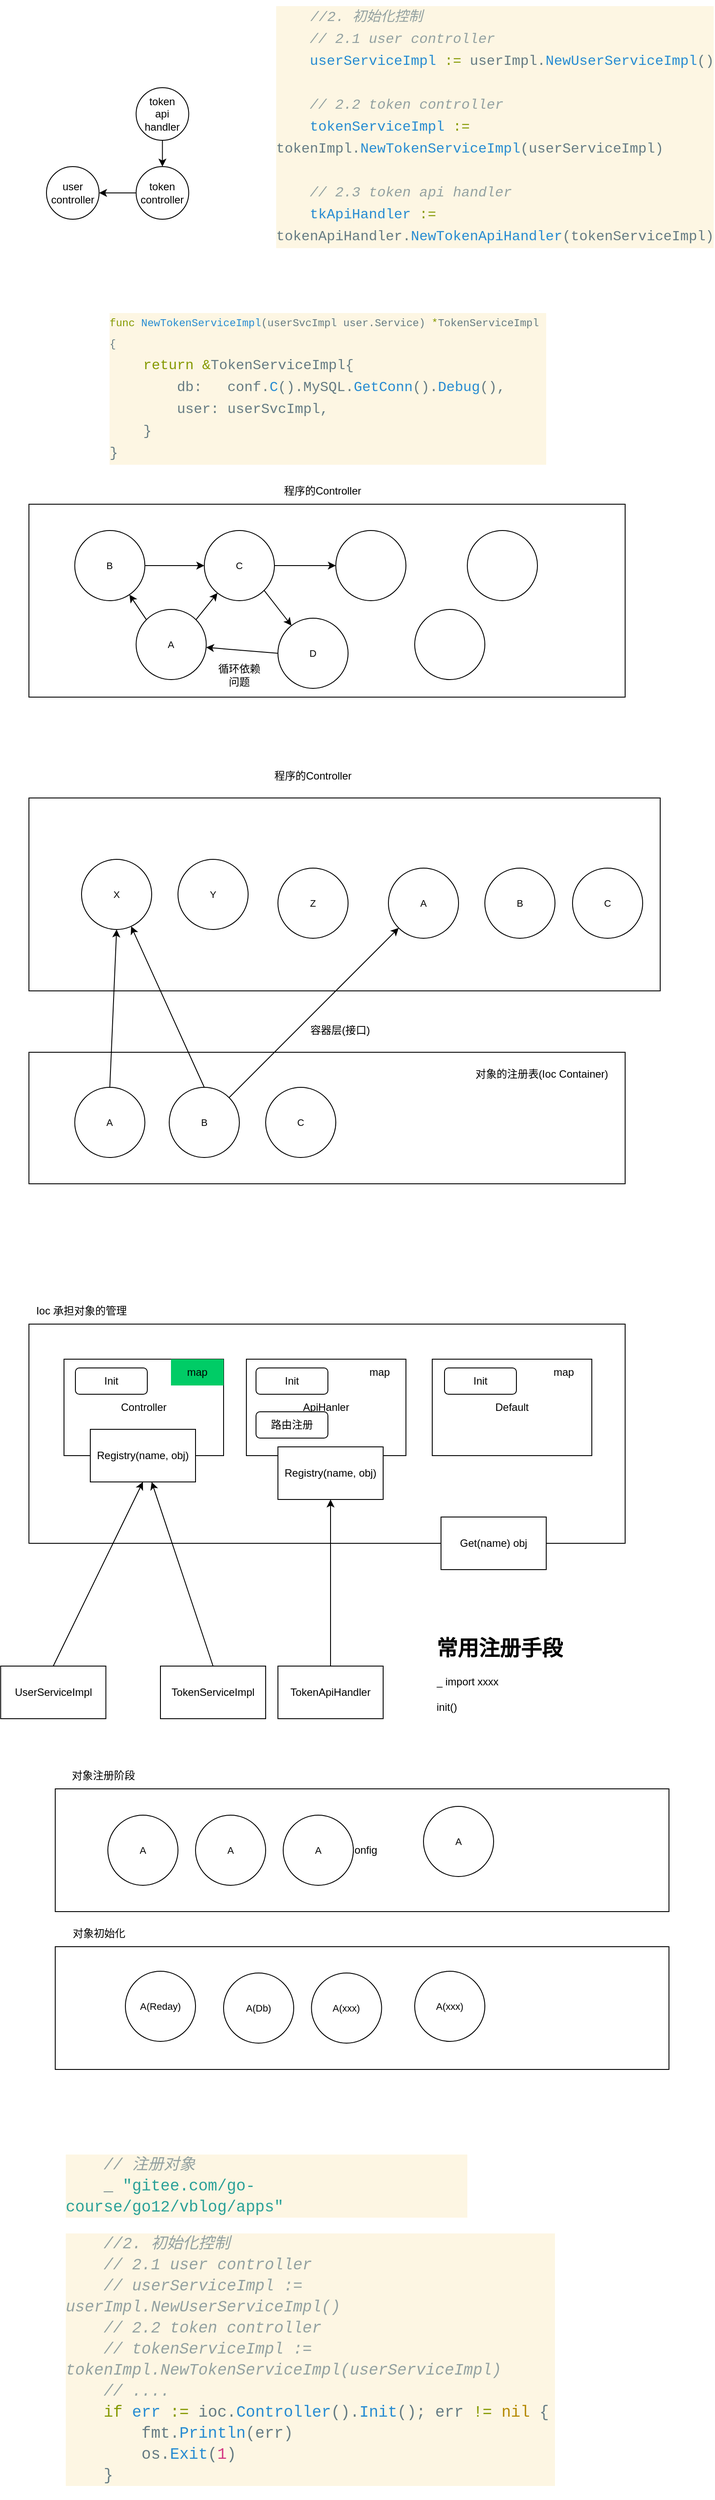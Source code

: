 <mxfile>
    <diagram id="p1_5BQv6YbnnKd3vheeq" name="第 1 页">
        <mxGraphModel dx="1077" dy="537" grid="1" gridSize="10" guides="1" tooltips="1" connect="1" arrows="1" fold="1" page="1" pageScale="1" pageWidth="827" pageHeight="1169" math="0" shadow="0">
            <root>
                <mxCell id="0"/>
                <mxCell id="1" parent="0"/>
                <mxCell id="41" value="" style="rounded=0;whiteSpace=wrap;html=1;fontSize=11;" parent="1" vertex="1">
                    <mxGeometry x="60" y="1210" width="680" height="150" as="geometry"/>
                </mxCell>
                <mxCell id="2" value="user&lt;br&gt;controller" style="ellipse;whiteSpace=wrap;html=1;aspect=fixed;" parent="1" vertex="1">
                    <mxGeometry x="80" y="200" width="60" height="60" as="geometry"/>
                </mxCell>
                <mxCell id="3" style="edgeStyle=none;html=1;exitX=0;exitY=0.5;exitDx=0;exitDy=0;entryX=1;entryY=0.5;entryDx=0;entryDy=0;" parent="1" source="4" target="2" edge="1">
                    <mxGeometry relative="1" as="geometry"/>
                </mxCell>
                <mxCell id="4" value="token&lt;br&gt;controller" style="ellipse;whiteSpace=wrap;html=1;aspect=fixed;" parent="1" vertex="1">
                    <mxGeometry x="182.25" y="200" width="60" height="60" as="geometry"/>
                </mxCell>
                <mxCell id="5" style="edgeStyle=none;html=1;exitX=0.5;exitY=1;exitDx=0;exitDy=0;" parent="1" source="6" target="4" edge="1">
                    <mxGeometry relative="1" as="geometry"/>
                </mxCell>
                <mxCell id="6" value="token&lt;br&gt;api handler" style="ellipse;whiteSpace=wrap;html=1;aspect=fixed;" parent="1" vertex="1">
                    <mxGeometry x="182.25" y="110" width="60" height="60" as="geometry"/>
                </mxCell>
                <mxCell id="7" value="&lt;div style=&quot;color: rgb(101, 123, 131); background-color: rgb(253, 246, 227); font-family: Consolas, &amp;quot;Courier New&amp;quot;, monospace; font-weight: normal; line-height: 24px;&quot;&gt;&lt;div style=&quot;&quot;&gt;&lt;span style=&quot;color: rgb(101, 123, 131);&quot;&gt;&lt;span style=&quot;font-size: 18px;&quot;&gt;&amp;nbsp; &amp;nbsp;&lt;/span&gt;&lt;font style=&quot;font-size: 11px;&quot;&gt; &lt;/font&gt;&lt;/span&gt;&lt;span style=&quot;color: rgb(147, 161, 161); font-style: italic;&quot;&gt;&lt;font size=&quot;3&quot;&gt;//2. 初始化控制&lt;/font&gt;&lt;/span&gt;&lt;/div&gt;&lt;div style=&quot;&quot;&gt;&lt;font size=&quot;3&quot;&gt;&lt;span style=&quot;color: #657b83;&quot;&gt;&amp;nbsp; &amp;nbsp; &lt;/span&gt;&lt;span style=&quot;color: #93a1a1;font-style: italic;&quot;&gt;// 2.1 user controller&lt;/span&gt;&lt;/font&gt;&lt;/div&gt;&lt;div style=&quot;&quot;&gt;&lt;font size=&quot;3&quot;&gt;&lt;span style=&quot;color: #657b83;&quot;&gt;&amp;nbsp; &amp;nbsp; &lt;/span&gt;&lt;span style=&quot;color: #268bd2;&quot;&gt;userServiceImpl&lt;/span&gt;&lt;span style=&quot;color: #657b83;&quot;&gt; &lt;/span&gt;&lt;span style=&quot;color: #859900;&quot;&gt;:=&lt;/span&gt;&lt;span style=&quot;color: #657b83;&quot;&gt; userImpl.&lt;/span&gt;&lt;span style=&quot;color: #268bd2;&quot;&gt;NewUserServiceImpl&lt;/span&gt;&lt;span style=&quot;color: #657b83;&quot;&gt;()&lt;/span&gt;&lt;/font&gt;&lt;/div&gt;&lt;font size=&quot;3&quot;&gt;&lt;br&gt;&lt;/font&gt;&lt;div style=&quot;&quot;&gt;&lt;font size=&quot;3&quot;&gt;&lt;span style=&quot;color: #657b83;&quot;&gt;&amp;nbsp; &amp;nbsp; &lt;/span&gt;&lt;span style=&quot;color: #93a1a1;font-style: italic;&quot;&gt;// 2.2 token controller&lt;/span&gt;&lt;/font&gt;&lt;/div&gt;&lt;div style=&quot;&quot;&gt;&lt;font size=&quot;3&quot;&gt;&lt;span style=&quot;color: #657b83;&quot;&gt;&amp;nbsp; &amp;nbsp; &lt;/span&gt;&lt;span style=&quot;color: #268bd2;&quot;&gt;tokenServiceImpl&lt;/span&gt;&lt;span style=&quot;color: #657b83;&quot;&gt; &lt;/span&gt;&lt;span style=&quot;color: #859900;&quot;&gt;:=&lt;/span&gt;&lt;span style=&quot;color: #657b83;&quot;&gt; tokenImpl.&lt;/span&gt;&lt;span style=&quot;color: #268bd2;&quot;&gt;NewTokenServiceImpl&lt;/span&gt;&lt;span style=&quot;color: #657b83;&quot;&gt;(userServiceImpl)&lt;/span&gt;&lt;/font&gt;&lt;/div&gt;&lt;font size=&quot;3&quot;&gt;&lt;br&gt;&lt;/font&gt;&lt;div style=&quot;&quot;&gt;&lt;font size=&quot;3&quot;&gt;&lt;span style=&quot;color: #657b83;&quot;&gt;&amp;nbsp; &amp;nbsp; &lt;/span&gt;&lt;span style=&quot;color: #93a1a1;font-style: italic;&quot;&gt;// 2.3 token api handler&lt;/span&gt;&lt;/font&gt;&lt;/div&gt;&lt;div style=&quot;&quot;&gt;&lt;font size=&quot;3&quot;&gt;&lt;span style=&quot;color: rgb(101, 123, 131);&quot;&gt;&amp;nbsp; &amp;nbsp; &lt;/span&gt;&lt;span style=&quot;color: rgb(38, 139, 210);&quot;&gt;tkApiHandler&lt;/span&gt;&lt;span style=&quot;color: rgb(101, 123, 131);&quot;&gt; &lt;/span&gt;&lt;span style=&quot;color: rgb(133, 153, 0);&quot;&gt;:=&lt;/span&gt;&lt;span style=&quot;color: rgb(101, 123, 131);&quot;&gt; tokenApiHandler.&lt;/span&gt;&lt;span style=&quot;color: rgb(38, 139, 210);&quot;&gt;NewTokenApiHandler&lt;/span&gt;&lt;span style=&quot;color: rgb(101, 123, 131);&quot;&gt;(tokenServiceImpl)&lt;/span&gt;&lt;/font&gt;&lt;/div&gt;&lt;/div&gt;" style="text;whiteSpace=wrap;html=1;" parent="1" vertex="1">
                    <mxGeometry x="340" y="10" width="470" height="310" as="geometry"/>
                </mxCell>
                <mxCell id="8" value="" style="rounded=0;whiteSpace=wrap;html=1;fontSize=11;" parent="1" vertex="1">
                    <mxGeometry x="60" y="585" width="680" height="220" as="geometry"/>
                </mxCell>
                <mxCell id="16" style="edgeStyle=none;html=1;exitX=1;exitY=0.5;exitDx=0;exitDy=0;fontSize=11;" parent="1" source="9" target="10" edge="1">
                    <mxGeometry relative="1" as="geometry"/>
                </mxCell>
                <mxCell id="9" value="B" style="ellipse;whiteSpace=wrap;html=1;aspect=fixed;fontSize=11;" parent="1" vertex="1">
                    <mxGeometry x="112.25" y="615" width="80" height="80" as="geometry"/>
                </mxCell>
                <mxCell id="19" style="edgeStyle=none;html=1;exitX=1;exitY=1;exitDx=0;exitDy=0;fontSize=11;" parent="1" source="10" target="14" edge="1">
                    <mxGeometry relative="1" as="geometry"/>
                </mxCell>
                <mxCell id="20" style="edgeStyle=none;html=1;exitX=1;exitY=0.5;exitDx=0;exitDy=0;fontSize=11;" parent="1" source="10" target="11" edge="1">
                    <mxGeometry relative="1" as="geometry"/>
                </mxCell>
                <mxCell id="10" value="C" style="ellipse;whiteSpace=wrap;html=1;aspect=fixed;fontSize=11;" parent="1" vertex="1">
                    <mxGeometry x="260" y="615" width="80" height="80" as="geometry"/>
                </mxCell>
                <mxCell id="11" value="" style="ellipse;whiteSpace=wrap;html=1;aspect=fixed;fontSize=11;fontStyle=1" parent="1" vertex="1">
                    <mxGeometry x="410" y="615" width="80" height="80" as="geometry"/>
                </mxCell>
                <mxCell id="12" value="" style="ellipse;whiteSpace=wrap;html=1;aspect=fixed;fontSize=11;fontStyle=1" parent="1" vertex="1">
                    <mxGeometry x="560" y="615" width="80" height="80" as="geometry"/>
                </mxCell>
                <mxCell id="17" style="edgeStyle=none;html=1;exitX=0;exitY=0;exitDx=0;exitDy=0;fontSize=11;" parent="1" source="13" target="9" edge="1">
                    <mxGeometry relative="1" as="geometry"/>
                </mxCell>
                <mxCell id="18" style="edgeStyle=none;html=1;exitX=1;exitY=0;exitDx=0;exitDy=0;fontSize=11;" parent="1" source="13" target="10" edge="1">
                    <mxGeometry relative="1" as="geometry"/>
                </mxCell>
                <mxCell id="13" value="A" style="ellipse;whiteSpace=wrap;html=1;aspect=fixed;fontSize=11;" parent="1" vertex="1">
                    <mxGeometry x="182.25" y="705" width="80" height="80" as="geometry"/>
                </mxCell>
                <mxCell id="22" style="edgeStyle=none;html=1;exitX=0;exitY=0.5;exitDx=0;exitDy=0;" parent="1" source="14" target="13" edge="1">
                    <mxGeometry relative="1" as="geometry"/>
                </mxCell>
                <mxCell id="14" value="D" style="ellipse;whiteSpace=wrap;html=1;aspect=fixed;fontSize=11;" parent="1" vertex="1">
                    <mxGeometry x="344" y="715" width="80" height="80" as="geometry"/>
                </mxCell>
                <mxCell id="15" value="" style="ellipse;whiteSpace=wrap;html=1;aspect=fixed;fontSize=11;" parent="1" vertex="1">
                    <mxGeometry x="500" y="705" width="80" height="80" as="geometry"/>
                </mxCell>
                <mxCell id="21" value="&lt;div style=&quot;color: rgb(101, 123, 131); background-color: rgb(253, 246, 227); font-family: Consolas, &amp;quot;Courier New&amp;quot;, monospace; font-weight: normal; line-height: 24px;&quot;&gt;&lt;div style=&quot;&quot;&gt;&lt;font style=&quot;font-size: 12px;&quot;&gt;&lt;span style=&quot;color: rgb(133, 153, 0);&quot;&gt;func&lt;/span&gt;&lt;span style=&quot;color: rgb(101, 123, 131);&quot;&gt; &lt;/span&gt;&lt;span style=&quot;color: rgb(38, 139, 210);&quot;&gt;NewTokenServiceImpl&lt;/span&gt;&lt;span style=&quot;color: rgb(101, 123, 131);&quot;&gt;(userSvcImpl user.Service) &lt;/span&gt;&lt;span style=&quot;color: rgb(133, 153, 0);&quot;&gt;*&lt;/span&gt;&lt;span style=&quot;color: rgb(101, 123, 131);&quot;&gt;TokenServiceImpl {&lt;/span&gt;&lt;/font&gt;&lt;/div&gt;&lt;div style=&quot;&quot;&gt;&lt;font size=&quot;3&quot;&gt;&lt;span style=&quot;color: #657b83;&quot;&gt;&amp;nbsp; &amp;nbsp; &lt;/span&gt;&lt;span style=&quot;color: #859900;&quot;&gt;return&lt;/span&gt;&lt;span style=&quot;color: #657b83;&quot;&gt; &lt;/span&gt;&lt;span style=&quot;color: #859900;&quot;&gt;&amp;amp;&lt;/span&gt;&lt;span style=&quot;color: #657b83;&quot;&gt;TokenServiceImpl{&lt;/span&gt;&lt;/font&gt;&lt;/div&gt;&lt;div style=&quot;&quot;&gt;&lt;font size=&quot;3&quot;&gt;&lt;span style=&quot;color: #657b83;&quot;&gt;&amp;nbsp; &amp;nbsp; &amp;nbsp; &amp;nbsp; db: &amp;nbsp; conf.&lt;/span&gt;&lt;span style=&quot;color: #268bd2;&quot;&gt;C&lt;/span&gt;&lt;span style=&quot;color: #657b83;&quot;&gt;().MySQL.&lt;/span&gt;&lt;span style=&quot;color: #268bd2;&quot;&gt;GetConn&lt;/span&gt;&lt;span style=&quot;color: #657b83;&quot;&gt;().&lt;/span&gt;&lt;span style=&quot;color: #268bd2;&quot;&gt;Debug&lt;/span&gt;&lt;span style=&quot;color: #657b83;&quot;&gt;(),&lt;/span&gt;&lt;/font&gt;&lt;/div&gt;&lt;div style=&quot;&quot;&gt;&lt;span style=&quot;color: #657b83;&quot;&gt;&lt;font size=&quot;3&quot;&gt;&amp;nbsp; &amp;nbsp; &amp;nbsp; &amp;nbsp; user: userSvcImpl,&lt;/font&gt;&lt;/span&gt;&lt;/div&gt;&lt;div style=&quot;&quot;&gt;&lt;span style=&quot;color: #657b83;&quot;&gt;&lt;font size=&quot;3&quot;&gt;&amp;nbsp; &amp;nbsp; }&lt;/font&gt;&lt;/span&gt;&lt;/div&gt;&lt;div style=&quot;&quot;&gt;&lt;span style=&quot;color: rgb(101, 123, 131);&quot;&gt;&lt;font size=&quot;3&quot;&gt;}&lt;/font&gt;&lt;/span&gt;&lt;/div&gt;&lt;/div&gt;" style="text;whiteSpace=wrap;html=1;fontSize=11;" parent="1" vertex="1">
                    <mxGeometry x="150" y="360" width="500" height="150" as="geometry"/>
                </mxCell>
                <mxCell id="23" value="循环依赖问题" style="text;html=1;strokeColor=none;fillColor=none;align=center;verticalAlign=middle;whiteSpace=wrap;rounded=0;" parent="1" vertex="1">
                    <mxGeometry x="270" y="765" width="60" height="30" as="geometry"/>
                </mxCell>
                <mxCell id="26" value="" style="rounded=0;whiteSpace=wrap;html=1;fontSize=11;" parent="1" vertex="1">
                    <mxGeometry x="60" y="920" width="720" height="220" as="geometry"/>
                </mxCell>
                <mxCell id="28" value="X" style="ellipse;whiteSpace=wrap;html=1;aspect=fixed;fontSize=11;" parent="1" vertex="1">
                    <mxGeometry x="120" y="990" width="80" height="80" as="geometry"/>
                </mxCell>
                <mxCell id="42" value="程序的Controller" style="text;html=1;strokeColor=none;fillColor=none;align=center;verticalAlign=middle;whiteSpace=wrap;rounded=0;" parent="1" vertex="1">
                    <mxGeometry x="330" y="555" width="130" height="30" as="geometry"/>
                </mxCell>
                <mxCell id="43" value="程序的Controller" style="text;html=1;strokeColor=none;fillColor=none;align=center;verticalAlign=middle;whiteSpace=wrap;rounded=0;" parent="1" vertex="1">
                    <mxGeometry x="319" y="880" width="130" height="30" as="geometry"/>
                </mxCell>
                <mxCell id="44" value="容器层(接口)" style="text;html=1;strokeColor=none;fillColor=none;align=center;verticalAlign=middle;whiteSpace=wrap;rounded=0;" parent="1" vertex="1">
                    <mxGeometry x="370" y="1170" width="90" height="30" as="geometry"/>
                </mxCell>
                <mxCell id="59" style="edgeStyle=none;html=1;exitX=0.5;exitY=0;exitDx=0;exitDy=0;entryX=0.5;entryY=1;entryDx=0;entryDy=0;" parent="1" source="45" target="28" edge="1">
                    <mxGeometry relative="1" as="geometry"/>
                </mxCell>
                <mxCell id="45" value="A" style="ellipse;whiteSpace=wrap;html=1;aspect=fixed;fontSize=11;" parent="1" vertex="1">
                    <mxGeometry x="112.25" y="1250" width="80" height="80" as="geometry"/>
                </mxCell>
                <mxCell id="60" style="edgeStyle=none;html=1;exitX=0.5;exitY=0;exitDx=0;exitDy=0;" parent="1" source="46" target="28" edge="1">
                    <mxGeometry relative="1" as="geometry"/>
                </mxCell>
                <mxCell id="61" style="edgeStyle=none;html=1;exitX=1;exitY=0;exitDx=0;exitDy=0;" parent="1" source="46" target="53" edge="1">
                    <mxGeometry relative="1" as="geometry"/>
                </mxCell>
                <mxCell id="46" value="B" style="ellipse;whiteSpace=wrap;html=1;aspect=fixed;fontSize=11;" parent="1" vertex="1">
                    <mxGeometry x="220" y="1250" width="80" height="80" as="geometry"/>
                </mxCell>
                <mxCell id="47" value="C" style="ellipse;whiteSpace=wrap;html=1;aspect=fixed;fontSize=11;" parent="1" vertex="1">
                    <mxGeometry x="330" y="1250" width="80" height="80" as="geometry"/>
                </mxCell>
                <mxCell id="48" value="Y" style="ellipse;whiteSpace=wrap;html=1;aspect=fixed;fontSize=11;" parent="1" vertex="1">
                    <mxGeometry x="230" y="990" width="80" height="80" as="geometry"/>
                </mxCell>
                <mxCell id="49" value="Z" style="ellipse;whiteSpace=wrap;html=1;aspect=fixed;fontSize=11;" parent="1" vertex="1">
                    <mxGeometry x="344" y="1000" width="80" height="80" as="geometry"/>
                </mxCell>
                <mxCell id="53" value="A" style="ellipse;whiteSpace=wrap;html=1;aspect=fixed;fontSize=11;" parent="1" vertex="1">
                    <mxGeometry x="470" y="1000" width="80" height="80" as="geometry"/>
                </mxCell>
                <mxCell id="54" value="B" style="ellipse;whiteSpace=wrap;html=1;aspect=fixed;fontSize=11;" parent="1" vertex="1">
                    <mxGeometry x="580" y="1000" width="80" height="80" as="geometry"/>
                </mxCell>
                <mxCell id="55" value="C" style="ellipse;whiteSpace=wrap;html=1;aspect=fixed;fontSize=11;" parent="1" vertex="1">
                    <mxGeometry x="680" y="1000" width="80" height="80" as="geometry"/>
                </mxCell>
                <mxCell id="56" value="对象的注册表(Ioc Container)" style="text;html=1;strokeColor=none;fillColor=none;align=center;verticalAlign=middle;whiteSpace=wrap;rounded=0;" parent="1" vertex="1">
                    <mxGeometry x="550" y="1220" width="190" height="30" as="geometry"/>
                </mxCell>
                <mxCell id="62" value="" style="rounded=0;whiteSpace=wrap;html=1;fontSize=11;" parent="1" vertex="1">
                    <mxGeometry x="60" y="1520" width="680" height="250" as="geometry"/>
                </mxCell>
                <mxCell id="65" value="Get(name) obj" style="rounded=0;whiteSpace=wrap;html=1;" parent="1" vertex="1">
                    <mxGeometry x="530" y="1740" width="120" height="60" as="geometry"/>
                </mxCell>
                <mxCell id="68" style="edgeStyle=none;html=1;exitX=0.5;exitY=0;exitDx=0;exitDy=0;entryX=0.5;entryY=1;entryDx=0;entryDy=0;" parent="1" source="66" target="64" edge="1">
                    <mxGeometry relative="1" as="geometry"/>
                </mxCell>
                <mxCell id="66" value="UserServiceImpl&lt;br&gt;" style="rounded=0;whiteSpace=wrap;html=1;" parent="1" vertex="1">
                    <mxGeometry x="27.75" y="1910" width="120" height="60" as="geometry"/>
                </mxCell>
                <mxCell id="69" style="edgeStyle=none;html=1;exitX=0.5;exitY=0;exitDx=0;exitDy=0;" parent="1" source="67" edge="1" target="64">
                    <mxGeometry relative="1" as="geometry">
                        <mxPoint x="220" y="1800" as="targetPoint"/>
                    </mxGeometry>
                </mxCell>
                <mxCell id="67" value="TokenServiceImpl" style="rounded=0;whiteSpace=wrap;html=1;" parent="1" vertex="1">
                    <mxGeometry x="210" y="1910" width="120" height="60" as="geometry"/>
                </mxCell>
                <mxCell id="70" value="&lt;h1&gt;常用注册手段&lt;/h1&gt;&lt;div&gt;_ import xxxx&lt;/div&gt;&lt;div&gt;&lt;br&gt;&lt;/div&gt;&lt;div&gt;init()&lt;/div&gt;" style="text;html=1;strokeColor=none;fillColor=none;spacing=5;spacingTop=-20;whiteSpace=wrap;overflow=hidden;rounded=0;" parent="1" vertex="1">
                    <mxGeometry x="520" y="1870" width="190" height="120" as="geometry"/>
                </mxCell>
                <mxCell id="71" value="Controller" style="rounded=0;whiteSpace=wrap;html=1;" parent="1" vertex="1">
                    <mxGeometry x="100" y="1560" width="182" height="110" as="geometry"/>
                </mxCell>
                <mxCell id="72" value="map" style="text;html=1;strokeColor=none;fillColor=#00CC66;align=center;verticalAlign=middle;whiteSpace=wrap;rounded=0;" parent="1" vertex="1">
                    <mxGeometry x="222" y="1560" width="60" height="30" as="geometry"/>
                </mxCell>
                <mxCell id="73" value="ApiHanler" style="rounded=0;whiteSpace=wrap;html=1;" parent="1" vertex="1">
                    <mxGeometry x="308" y="1560" width="182" height="110" as="geometry"/>
                </mxCell>
                <mxCell id="74" value="map" style="text;html=1;strokeColor=none;fillColor=none;align=center;verticalAlign=middle;whiteSpace=wrap;rounded=0;" parent="1" vertex="1">
                    <mxGeometry x="430" y="1560" width="60" height="30" as="geometry"/>
                </mxCell>
                <mxCell id="75" value="Default" style="rounded=0;whiteSpace=wrap;html=1;" parent="1" vertex="1">
                    <mxGeometry x="520" y="1560" width="182" height="110" as="geometry"/>
                </mxCell>
                <mxCell id="76" value="map" style="text;html=1;strokeColor=none;fillColor=none;align=center;verticalAlign=middle;whiteSpace=wrap;rounded=0;" parent="1" vertex="1">
                    <mxGeometry x="640" y="1560" width="60" height="30" as="geometry"/>
                </mxCell>
                <mxCell id="77" value="Ioc 承担对象的管理" style="text;html=1;strokeColor=none;fillColor=none;align=center;verticalAlign=middle;whiteSpace=wrap;rounded=0;" parent="1" vertex="1">
                    <mxGeometry x="60" y="1490" width="120" height="30" as="geometry"/>
                </mxCell>
                <mxCell id="78" value="Config" style="rounded=0;whiteSpace=wrap;html=1;" parent="1" vertex="1">
                    <mxGeometry x="90" y="2050" width="700" height="140" as="geometry"/>
                </mxCell>
                <mxCell id="79" value="A" style="ellipse;whiteSpace=wrap;html=1;aspect=fixed;fontSize=11;" parent="1" vertex="1">
                    <mxGeometry x="150" y="2080" width="80" height="80" as="geometry"/>
                </mxCell>
                <mxCell id="80" value="A" style="ellipse;whiteSpace=wrap;html=1;aspect=fixed;fontSize=11;" parent="1" vertex="1">
                    <mxGeometry x="250" y="2080" width="80" height="80" as="geometry"/>
                </mxCell>
                <mxCell id="81" value="A" style="ellipse;whiteSpace=wrap;html=1;aspect=fixed;fontSize=11;" parent="1" vertex="1">
                    <mxGeometry x="350" y="2080" width="80" height="80" as="geometry"/>
                </mxCell>
                <mxCell id="82" value="A" style="ellipse;whiteSpace=wrap;html=1;aspect=fixed;fontSize=11;" parent="1" vertex="1">
                    <mxGeometry x="510" y="2070" width="80" height="80" as="geometry"/>
                </mxCell>
                <mxCell id="83" value="对象注册阶段" style="text;html=1;strokeColor=none;fillColor=none;align=center;verticalAlign=middle;whiteSpace=wrap;rounded=0;" parent="1" vertex="1">
                    <mxGeometry x="90" y="2020" width="110" height="30" as="geometry"/>
                </mxCell>
                <mxCell id="84" value="Config" style="rounded=0;whiteSpace=wrap;html=1;" parent="1" vertex="1">
                    <mxGeometry x="90" y="2230" width="700" height="140" as="geometry"/>
                </mxCell>
                <mxCell id="85" value="A(Reday)" style="ellipse;whiteSpace=wrap;html=1;aspect=fixed;fontSize=11;" parent="1" vertex="1">
                    <mxGeometry x="170" y="2258" width="80" height="80" as="geometry"/>
                </mxCell>
                <mxCell id="86" value="A(Db)" style="ellipse;whiteSpace=wrap;html=1;aspect=fixed;fontSize=11;" parent="1" vertex="1">
                    <mxGeometry x="282" y="2260" width="80" height="80" as="geometry"/>
                </mxCell>
                <mxCell id="87" value="A(xxx)" style="ellipse;whiteSpace=wrap;html=1;aspect=fixed;fontSize=11;" parent="1" vertex="1">
                    <mxGeometry x="382.25" y="2260" width="80" height="80" as="geometry"/>
                </mxCell>
                <mxCell id="88" value="A(xxx)" style="ellipse;whiteSpace=wrap;html=1;aspect=fixed;fontSize=11;" parent="1" vertex="1">
                    <mxGeometry x="500" y="2258" width="80" height="80" as="geometry"/>
                </mxCell>
                <mxCell id="89" value="对象初始化" style="text;html=1;strokeColor=none;fillColor=none;align=center;verticalAlign=middle;whiteSpace=wrap;rounded=0;" parent="1" vertex="1">
                    <mxGeometry x="85" y="2200" width="110" height="30" as="geometry"/>
                </mxCell>
                <mxCell id="92" value="Init" style="rounded=1;whiteSpace=wrap;html=1;" parent="1" vertex="1">
                    <mxGeometry x="113" y="1570" width="82" height="30" as="geometry"/>
                </mxCell>
                <mxCell id="93" value="Init" style="rounded=1;whiteSpace=wrap;html=1;" parent="1" vertex="1">
                    <mxGeometry x="319" y="1570" width="82" height="30" as="geometry"/>
                </mxCell>
                <mxCell id="94" value="Init" style="rounded=1;whiteSpace=wrap;html=1;" parent="1" vertex="1">
                    <mxGeometry x="534" y="1570" width="82" height="30" as="geometry"/>
                </mxCell>
                <mxCell id="95" value="&lt;div style=&quot;color: rgb(101, 123, 131); background-color: rgb(253, 246, 227); font-family: Consolas, &amp;quot;Courier New&amp;quot;, monospace; font-weight: normal; font-size: 18px; line-height: 24px;&quot;&gt;&lt;div&gt;&lt;span style=&quot;color: #657b83;&quot;&gt;&amp;nbsp; &amp;nbsp; &lt;/span&gt;&lt;span style=&quot;color: #93a1a1;font-style: italic;&quot;&gt;// 注册对象&lt;/span&gt;&lt;/div&gt;&lt;div&gt;&lt;span style=&quot;color: #657b83;&quot;&gt;&amp;nbsp; &amp;nbsp; _ &lt;/span&gt;&lt;span style=&quot;color: #2aa198;&quot;&gt;&quot;gitee.com/go-course/go12/vblog/apps&quot;&lt;/span&gt;&lt;/div&gt;&lt;/div&gt;" style="text;whiteSpace=wrap;html=1;" parent="1" vertex="1">
                    <mxGeometry x="100" y="2460" width="460" height="70" as="geometry"/>
                </mxCell>
                <mxCell id="96" value="&lt;div style=&quot;color: rgb(101, 123, 131); background-color: rgb(253, 246, 227); font-family: Consolas, &amp;quot;Courier New&amp;quot;, monospace; font-weight: normal; font-size: 18px; line-height: 24px;&quot;&gt;&lt;div&gt;&lt;span style=&quot;color: #657b83;&quot;&gt;&amp;nbsp; &amp;nbsp; &lt;/span&gt;&lt;span style=&quot;color: #93a1a1;font-style: italic;&quot;&gt;//2. 初始化控制&lt;/span&gt;&lt;/div&gt;&lt;div&gt;&lt;span style=&quot;color: #657b83;&quot;&gt;&amp;nbsp; &amp;nbsp; &lt;/span&gt;&lt;span style=&quot;color: #93a1a1;font-style: italic;&quot;&gt;// 2.1 user controller&lt;/span&gt;&lt;/div&gt;&lt;div&gt;&lt;span style=&quot;color: #657b83;&quot;&gt;&amp;nbsp; &amp;nbsp; &lt;/span&gt;&lt;span style=&quot;color: #93a1a1;font-style: italic;&quot;&gt;// userServiceImpl := userImpl.NewUserServiceImpl()&lt;/span&gt;&lt;/div&gt;&lt;div&gt;&lt;span style=&quot;color: #657b83;&quot;&gt;&amp;nbsp; &amp;nbsp; &lt;/span&gt;&lt;span style=&quot;color: #93a1a1;font-style: italic;&quot;&gt;// 2.2 token controller&lt;/span&gt;&lt;/div&gt;&lt;div&gt;&lt;span style=&quot;color: #657b83;&quot;&gt;&amp;nbsp; &amp;nbsp; &lt;/span&gt;&lt;span style=&quot;color: #93a1a1;font-style: italic;&quot;&gt;// tokenServiceImpl := tokenImpl.NewTokenServiceImpl(userServiceImpl)&lt;/span&gt;&lt;/div&gt;&lt;div&gt;&lt;span style=&quot;color: #657b83;&quot;&gt;&amp;nbsp; &amp;nbsp; &lt;/span&gt;&lt;span style=&quot;color: #93a1a1;font-style: italic;&quot;&gt;// ....&lt;/span&gt;&lt;/div&gt;&lt;div&gt;&lt;span style=&quot;color: #657b83;&quot;&gt;&amp;nbsp; &amp;nbsp; &lt;/span&gt;&lt;span style=&quot;color: #859900;&quot;&gt;if&lt;/span&gt;&lt;span style=&quot;color: #657b83;&quot;&gt; &lt;/span&gt;&lt;span style=&quot;color: #268bd2;&quot;&gt;err&lt;/span&gt;&lt;span style=&quot;color: #657b83;&quot;&gt; &lt;/span&gt;&lt;span style=&quot;color: #859900;&quot;&gt;:=&lt;/span&gt;&lt;span style=&quot;color: #657b83;&quot;&gt; ioc.&lt;/span&gt;&lt;span style=&quot;color: #268bd2;&quot;&gt;Controller&lt;/span&gt;&lt;span style=&quot;color: #657b83;&quot;&gt;().&lt;/span&gt;&lt;span style=&quot;color: #268bd2;&quot;&gt;Init&lt;/span&gt;&lt;span style=&quot;color: #657b83;&quot;&gt;(); err &lt;/span&gt;&lt;span style=&quot;color: #859900;&quot;&gt;!=&lt;/span&gt;&lt;span style=&quot;color: #657b83;&quot;&gt; &lt;/span&gt;&lt;span style=&quot;color: #b58900;&quot;&gt;nil&lt;/span&gt;&lt;span style=&quot;color: #657b83;&quot;&gt; {&lt;/span&gt;&lt;/div&gt;&lt;div&gt;&lt;span style=&quot;color: #657b83;&quot;&gt;&amp;nbsp; &amp;nbsp; &amp;nbsp; &amp;nbsp; fmt.&lt;/span&gt;&lt;span style=&quot;color: #268bd2;&quot;&gt;Println&lt;/span&gt;&lt;span style=&quot;color: #657b83;&quot;&gt;(err)&lt;/span&gt;&lt;/div&gt;&lt;div&gt;&lt;span style=&quot;color: #657b83;&quot;&gt;&amp;nbsp; &amp;nbsp; &amp;nbsp; &amp;nbsp; os.&lt;/span&gt;&lt;span style=&quot;color: #268bd2;&quot;&gt;Exit&lt;/span&gt;&lt;span style=&quot;color: #657b83;&quot;&gt;(&lt;/span&gt;&lt;span style=&quot;color: #d33682;&quot;&gt;1&lt;/span&gt;&lt;span style=&quot;color: #657b83;&quot;&gt;)&lt;/span&gt;&lt;/div&gt;&lt;div&gt;&lt;span style=&quot;color: #657b83;&quot;&gt;&amp;nbsp; &amp;nbsp; }&lt;/span&gt;&lt;/div&gt;&lt;/div&gt;" style="text;whiteSpace=wrap;html=1;" parent="1" vertex="1">
                    <mxGeometry x="100" y="2550" width="560" height="310" as="geometry"/>
                </mxCell>
                <mxCell id="98" style="edgeStyle=orthogonalEdgeStyle;html=1;exitX=0.5;exitY=0;exitDx=0;exitDy=0;" edge="1" parent="1" source="97" target="99">
                    <mxGeometry relative="1" as="geometry">
                        <mxPoint x="113.38" y="1739" as="targetPoint"/>
                    </mxGeometry>
                </mxCell>
                <mxCell id="97" value="TokenApiHandler" style="rounded=0;whiteSpace=wrap;html=1;" vertex="1" parent="1">
                    <mxGeometry x="344" y="1910" width="120" height="60" as="geometry"/>
                </mxCell>
                <mxCell id="64" value="Registry(name, obj)" style="rounded=0;whiteSpace=wrap;html=1;" parent="1" vertex="1">
                    <mxGeometry x="130" y="1640" width="120" height="60" as="geometry"/>
                </mxCell>
                <mxCell id="99" value="Registry(name, obj)" style="rounded=0;whiteSpace=wrap;html=1;" vertex="1" parent="1">
                    <mxGeometry x="344" y="1660" width="120" height="60" as="geometry"/>
                </mxCell>
                <mxCell id="100" value="路由注册" style="rounded=1;whiteSpace=wrap;html=1;" vertex="1" parent="1">
                    <mxGeometry x="319" y="1620" width="82" height="30" as="geometry"/>
                </mxCell>
            </root>
        </mxGraphModel>
    </diagram>
</mxfile>